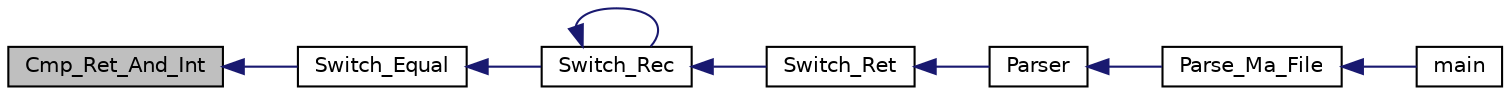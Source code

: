 digraph "Cmp_Ret_And_Int"
{
  edge [fontname="Helvetica",fontsize="10",labelfontname="Helvetica",labelfontsize="10"];
  node [fontname="Helvetica",fontsize="10",shape=record];
  rankdir="LR";
  Node1 [label="Cmp_Ret_And_Int",height=0.2,width=0.4,color="black", fillcolor="grey75", style="filled", fontcolor="black"];
  Node1 -> Node2 [dir="back",color="midnightblue",fontsize="10",style="solid",fontname="Helvetica"];
  Node2 [label="Switch_Equal",height=0.2,width=0.4,color="black", fillcolor="white", style="filled",URL="$ma2asm_8c.html#a7791dcc03f2955522896de584658d93f"];
  Node2 -> Node3 [dir="back",color="midnightblue",fontsize="10",style="solid",fontname="Helvetica"];
  Node3 [label="Switch_Rec",height=0.2,width=0.4,color="black", fillcolor="white", style="filled",URL="$ma2asm_8c.html#a0f86decae28359b4f5374e06ca747d77"];
  Node3 -> Node4 [dir="back",color="midnightblue",fontsize="10",style="solid",fontname="Helvetica"];
  Node4 [label="Switch_Ret",height=0.2,width=0.4,color="black", fillcolor="white", style="filled",URL="$ma__protos_8h.html#ab348042c2e4626c2e75741315166aed5"];
  Node4 -> Node5 [dir="back",color="midnightblue",fontsize="10",style="solid",fontname="Helvetica"];
  Node5 [label="Parser",height=0.2,width=0.4,color="black", fillcolor="white", style="filled",URL="$ma__parser_8c.html#a3dbe66c5fada4cfd6e6d6d8f775e0caf"];
  Node5 -> Node6 [dir="back",color="midnightblue",fontsize="10",style="solid",fontname="Helvetica"];
  Node6 [label="Parse_Ma_File",height=0.2,width=0.4,color="black", fillcolor="white", style="filled",URL="$ma__parser_8c.html#a4f91bc7ddfc80bc559642b19019052a1"];
  Node6 -> Node7 [dir="back",color="midnightblue",fontsize="10",style="solid",fontname="Helvetica"];
  Node7 [label="main",height=0.2,width=0.4,color="black", fillcolor="white", style="filled",URL="$ma2asm_8c.html#a0ddf1224851353fc92bfbff6f499fa97"];
  Node3 -> Node3 [dir="back",color="midnightblue",fontsize="10",style="solid",fontname="Helvetica"];
}
